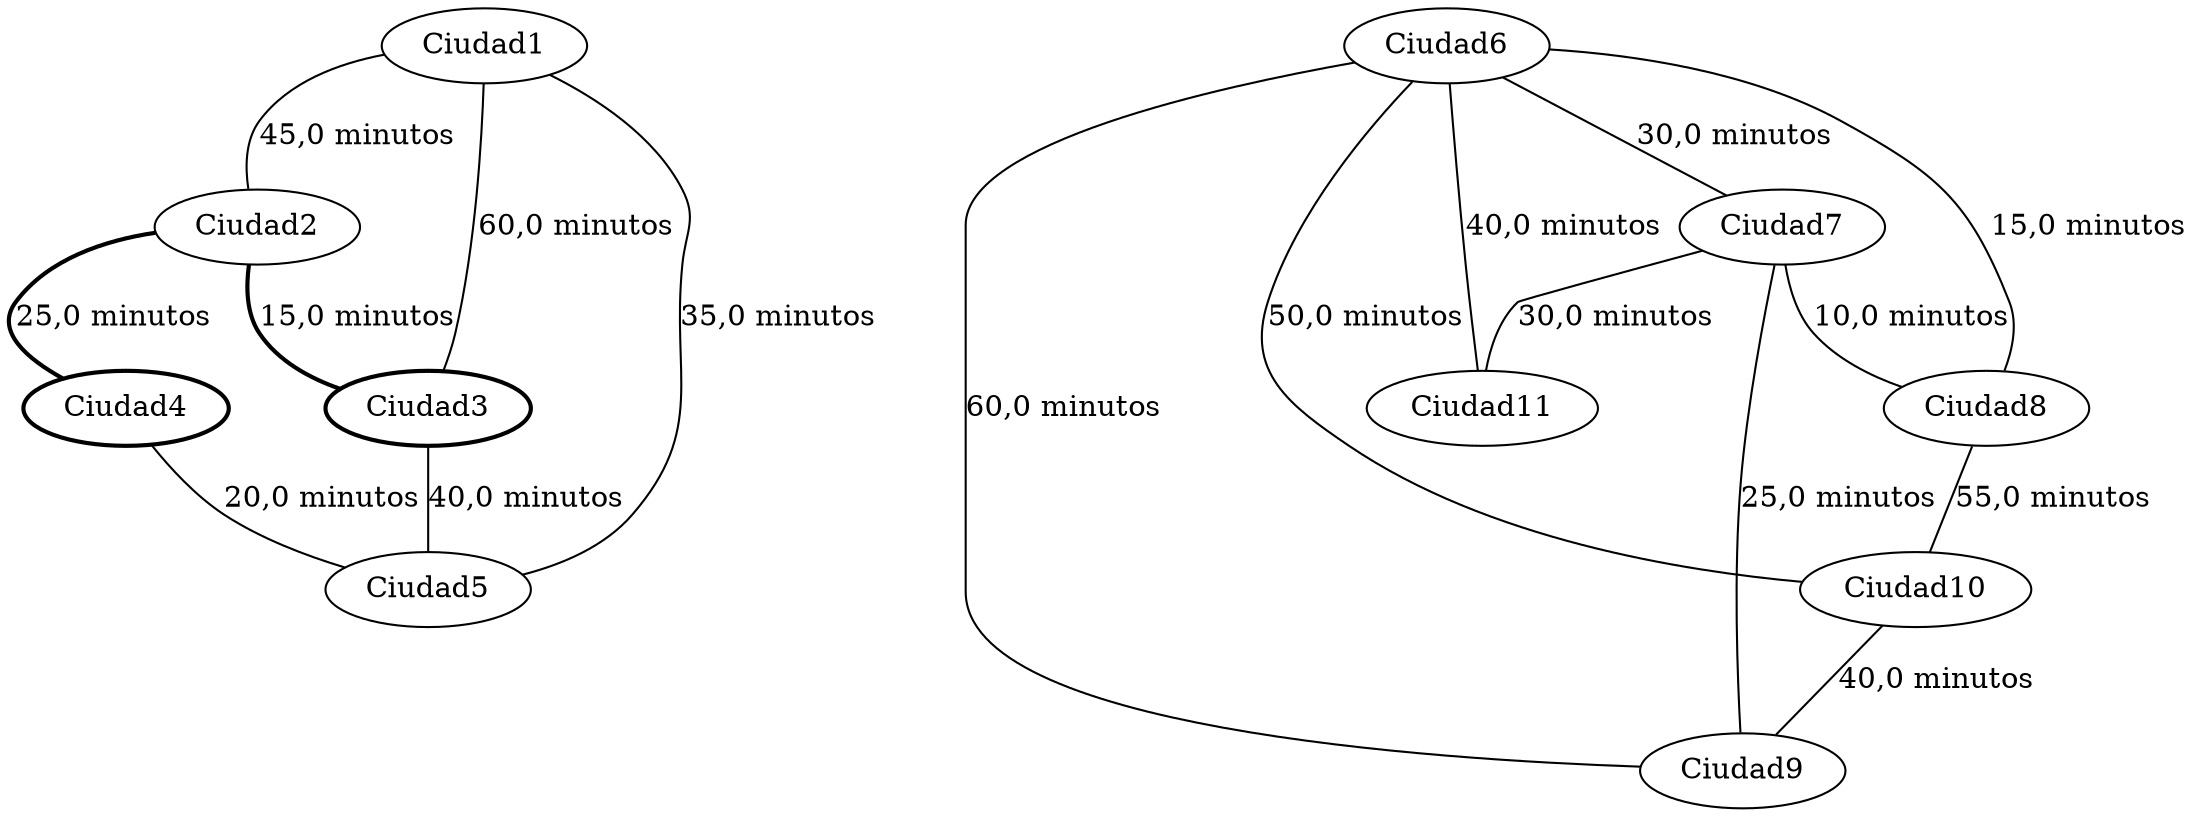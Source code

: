 strict graph G {
  1 [ style="solid" label="Ciudad1" ];
  2 [ style="solid" label="Ciudad2" ];
  3 [ style="bold" label="Ciudad3" ];
  4 [ style="bold" label="Ciudad4" ];
  5 [ style="solid" label="Ciudad5" ];
  6 [ style="solid" label="Ciudad6" ];
  7 [ style="solid" label="Ciudad7" ];
  8 [ style="solid" label="Ciudad8" ];
  9 [ style="solid" label="Ciudad9" ];
  10 [ style="solid" label="Ciudad10" ];
  11 [ style="solid" label="Ciudad11" ];
  1 -- 2 [ style="solid" label="45,0 minutos" ];
  2 -- 3 [ style="bold" label="15,0 minutos" ];
  3 -- 5 [ style="solid" label="40,0 minutos" ];
  2 -- 4 [ style="bold" label="25,0 minutos" ];
  4 -- 5 [ style="solid" label="20,0 minutos" ];
  1 -- 3 [ style="solid" label="60,0 minutos" ];
  5 -- 1 [ style="solid" label="35,0 minutos" ];
  6 -- 8 [ style="solid" label="15,0 minutos" ];
  9 -- 6 [ style="solid" label="60,0 minutos" ];
  8 -- 10 [ style="solid" label="55,0 minutos" ];
  10 -- 9 [ style="solid" label="40,0 minutos" ];
  6 -- 10 [ style="solid" label="50,0 minutos" ];
  6 -- 7 [ style="solid" label="30,0 minutos" ];
  7 -- 9 [ style="solid" label="25,0 minutos" ];
  7 -- 11 [ style="solid" label="30,0 minutos" ];
  11 -- 6 [ style="solid" label="40,0 minutos" ];
  7 -- 8 [ style="solid" label="10,0 minutos" ];
}
